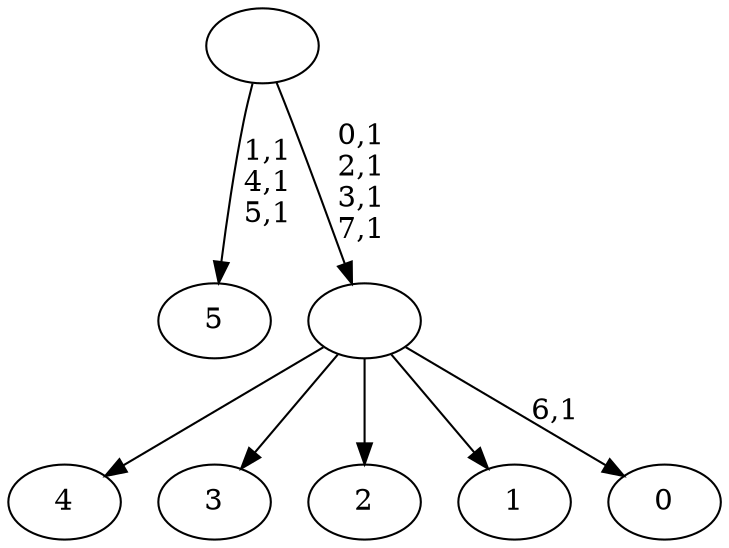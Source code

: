 digraph T {
	14 [label="5"]
	10 [label="4"]
	9 [label="3"]
	8 [label="2"]
	7 [label="1"]
	6 [label="0"]
	4 [label=""]
	0 [label=""]
	4 -> 6 [label="6,1"]
	4 -> 10 [label=""]
	4 -> 9 [label=""]
	4 -> 8 [label=""]
	4 -> 7 [label=""]
	0 -> 4 [label="0,1\n2,1\n3,1\n7,1"]
	0 -> 14 [label="1,1\n4,1\n5,1"]
}
